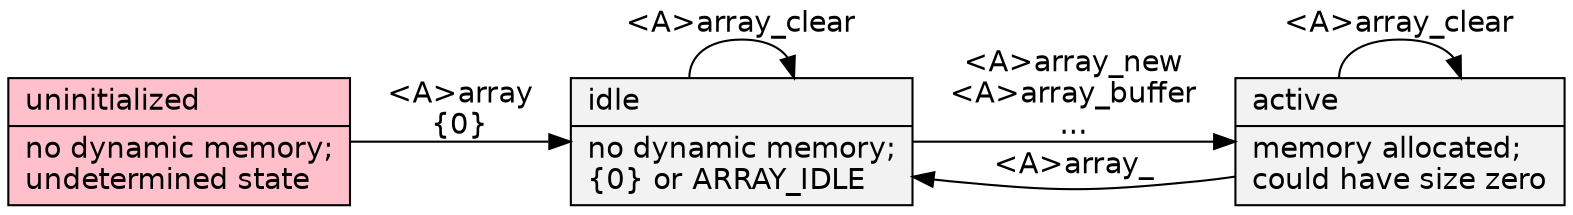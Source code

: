 digraph {
	graph [rankdir=LR, truecolor=true, bgcolor=transparent, fontname="Bitstream Vera Sans"];
	node [shape=record, style=filled, fillcolor="Grey95", fontname="Bitstream Vera Sans"];
	edge [fontname="Bitstream Vera Sans"];
	null [label = "uninitialized\l|no dynamic memory;\lundetermined state\l", fillcolor = pink];
	static [label = "idle\l|no dynamic memory;\l\{0\} or ARRAY_IDLE\l"];
	dynamic [label = "active\l|memory allocated;\lcould have size zero\l"];
	null -> static [label = "<A>array\n{0}"];
	static -> dynamic [label = "<A>array_new\n<A>array_buffer\n..."];
	dynamic -> static [label = "<A>array_"];
	static -> static [label = "<A>array_clear"]
	dynamic -> dynamic [label = "<A>array_clear"]
}
